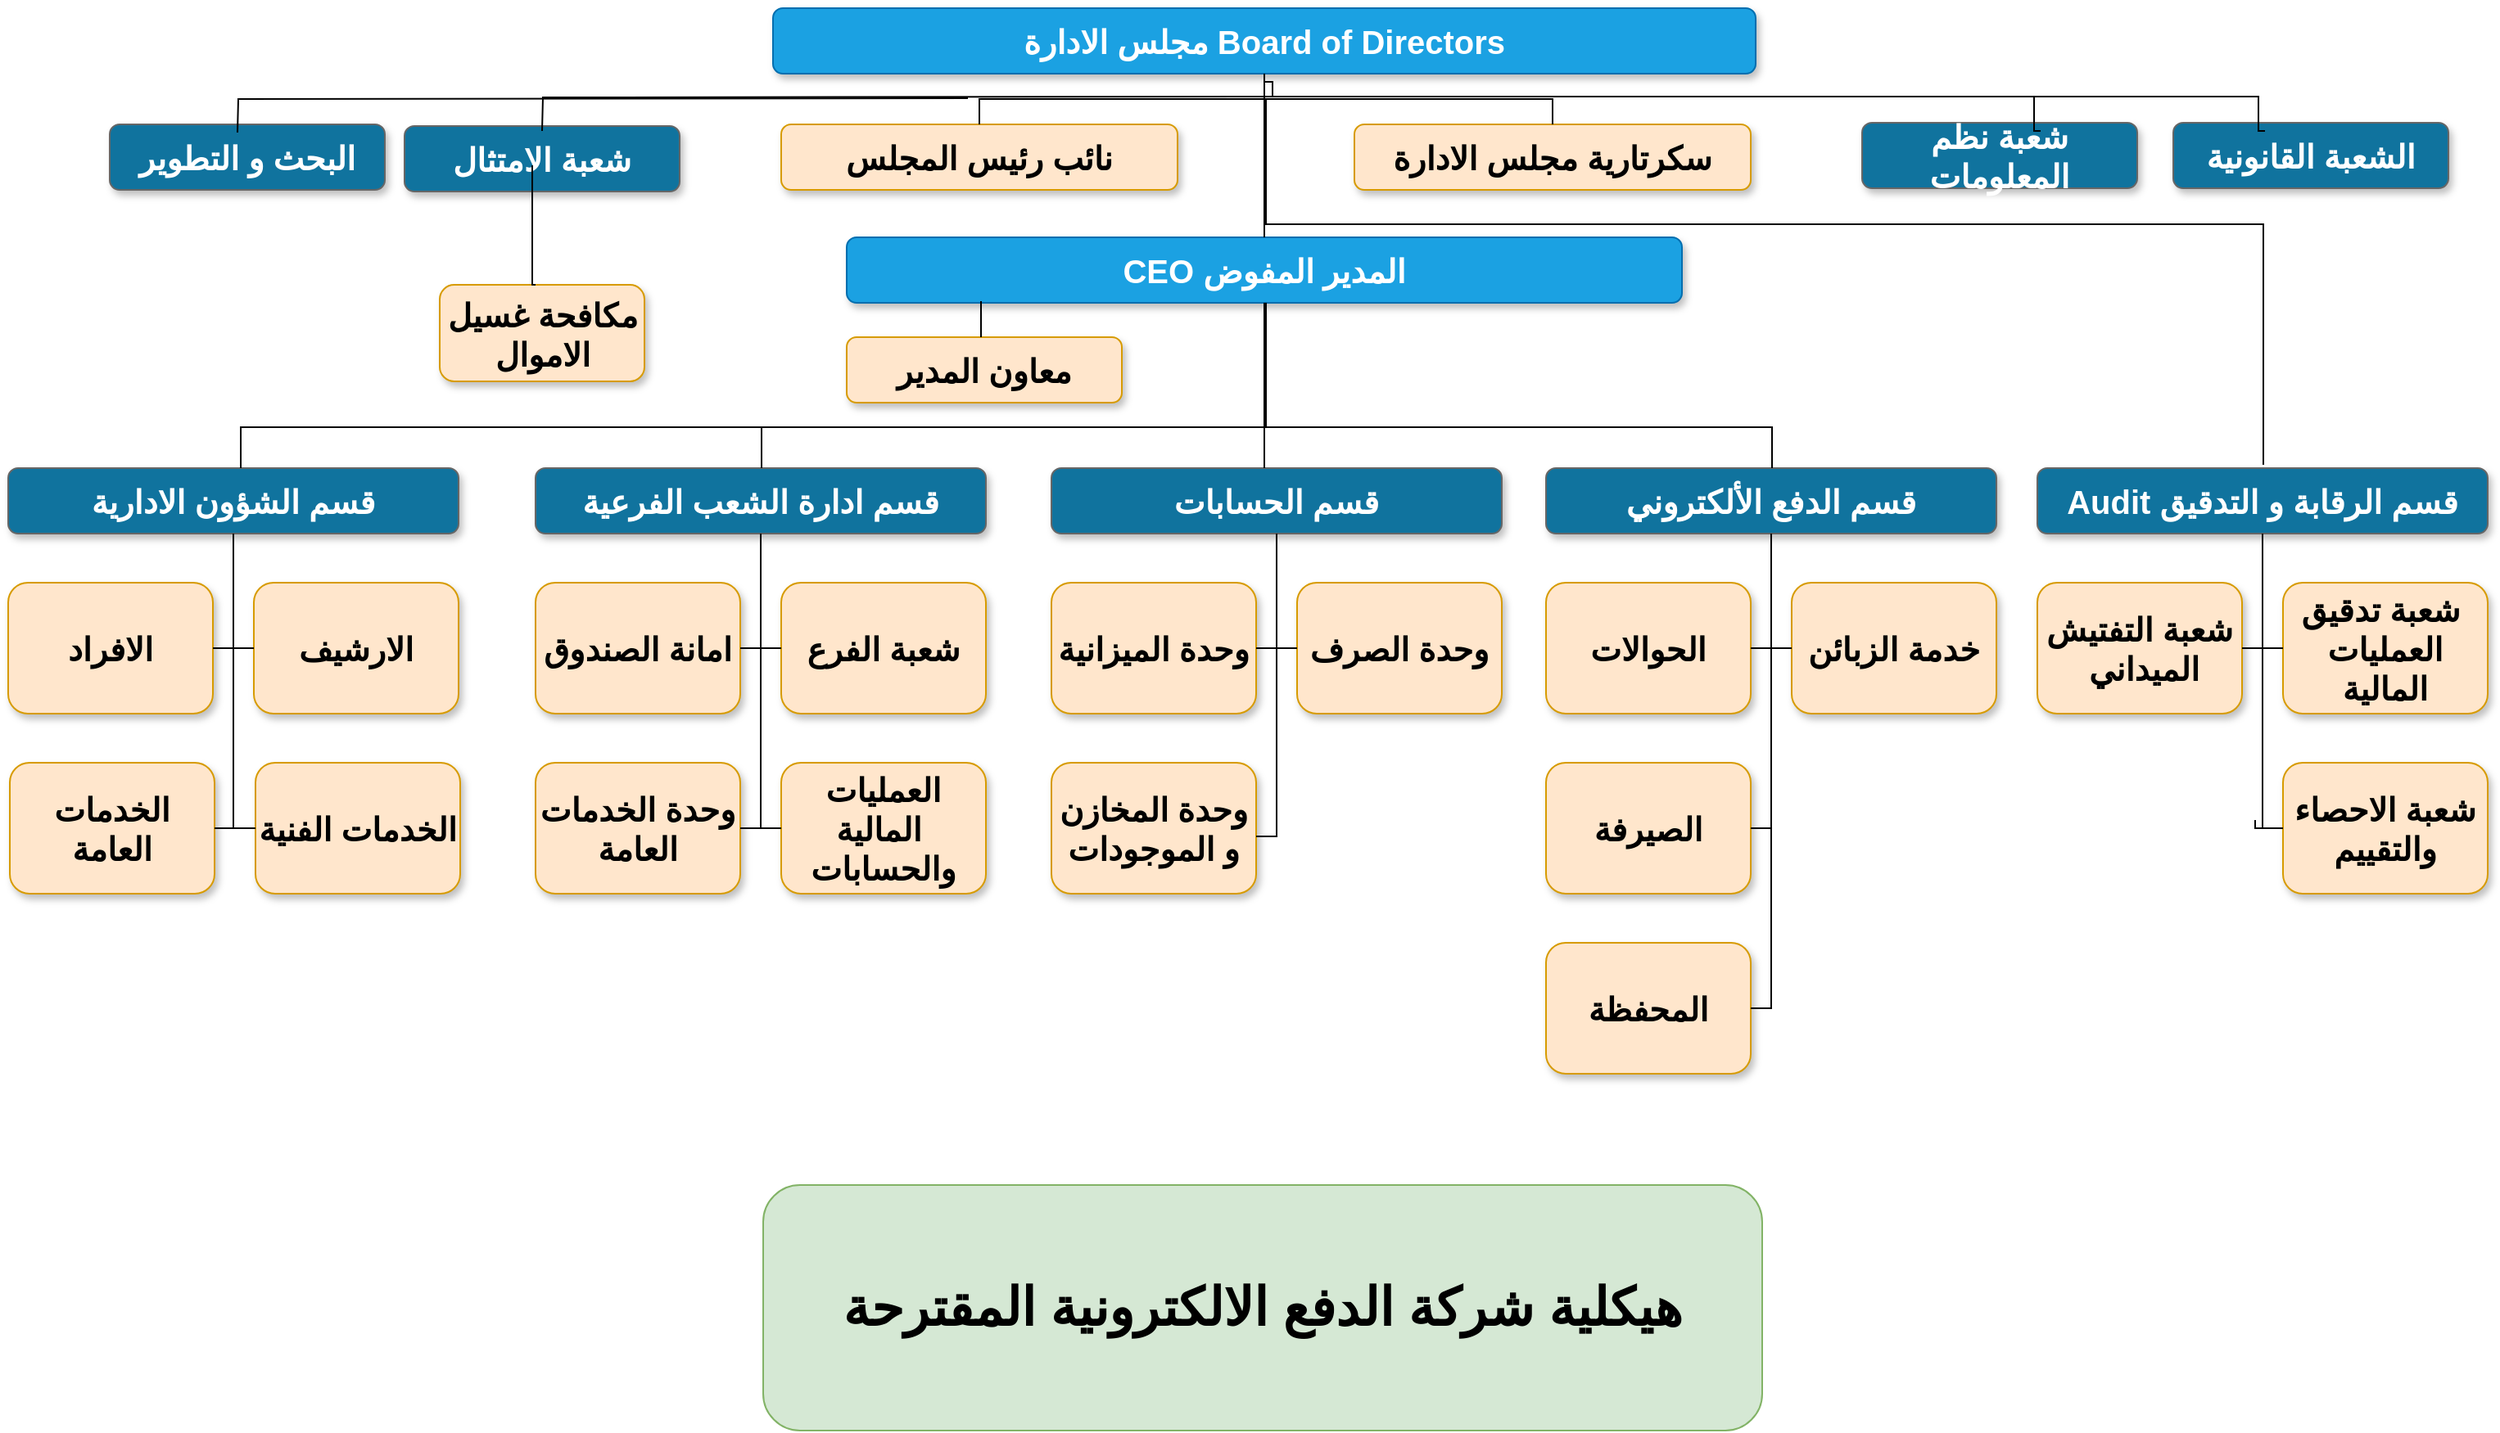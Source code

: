 <mxfile version="23.1.5" type="github">
  <diagram name="Page-1" id="b98fa263-6416-c6ec-5b7d-78bf54ef71d0">
    <mxGraphModel dx="1687" dy="868" grid="1" gridSize="10" guides="1" tooltips="1" connect="1" arrows="1" fold="1" page="1" pageScale="1.5" pageWidth="1169" pageHeight="826" background="none" math="0" shadow="0">
      <root>
        <mxCell id="0" style=";html=1;" />
        <mxCell id="1" style=";html=1;" parent="0" />
        <mxCell id="303ed1de8c2c98b4-2" value="سكرتارية مجلس الادارة" style="whiteSpace=wrap;html=1;rounded=1;shadow=1;strokeWidth=1;fontSize=20;align=center;fillColor=#ffe6cc;strokeColor=#d79b00;fontStyle=1" parent="1" vertex="1">
          <mxGeometry x="940" y="292" width="242" height="40" as="geometry" />
        </mxCell>
        <mxCell id="303ed1de8c2c98b4-3" value="مجلس الادارة&amp;nbsp;Board of Directors" style="whiteSpace=wrap;html=1;rounded=1;shadow=1;strokeWidth=1;fontSize=20;align=center;fillColor=#1ba1e2;strokeColor=#006EAF;fontColor=#ffffff;fontStyle=1" parent="1" vertex="1">
          <mxGeometry x="585" y="221" width="600" height="40" as="geometry" />
        </mxCell>
        <mxCell id="303ed1de8c2c98b4-4" value="CEO المدير المفوض" style="whiteSpace=wrap;html=1;rounded=1;shadow=1;strokeWidth=1;fontSize=20;align=center;fillColor=#1ba1e2;strokeColor=#006EAF;fontColor=#ffffff;fontStyle=1" parent="1" vertex="1">
          <mxGeometry x="630" y="361" width="510" height="40" as="geometry" />
        </mxCell>
        <mxCell id="303ed1de8c2c98b4-5" value="قسم ادارة الشعب الفرعية" style="whiteSpace=wrap;html=1;rounded=1;shadow=1;strokeWidth=1;fontSize=20;align=center;fillColor=#10739E;strokeColor=#666666;fontColor=#FFFFFF;fontStyle=1" parent="1" vertex="1">
          <mxGeometry x="440" y="502" width="275" height="40" as="geometry" />
        </mxCell>
        <mxCell id="303ed1de8c2c98b4-6" value="قسم الحسابات" style="whiteSpace=wrap;html=1;rounded=1;shadow=1;strokeWidth=1;fontSize=20;align=center;fillColor=#10739E;strokeColor=#666666;fontColor=#FFFFFF;fontStyle=1" parent="1" vertex="1">
          <mxGeometry x="755" y="502" width="275" height="40" as="geometry" />
        </mxCell>
        <mxCell id="303ed1de8c2c98b4-7" value="قسم الشؤون الادارية" style="whiteSpace=wrap;html=1;rounded=1;shadow=1;strokeWidth=1;fontSize=20;align=center;fillColor=#10739E;strokeColor=#666666;fontColor=#FFFFFF;fontStyle=1" parent="1" vertex="1">
          <mxGeometry x="118" y="502" width="275" height="40" as="geometry" />
        </mxCell>
        <mxCell id="303ed1de8c2c98b4-8" value="قسم الدفع الألكتروني" style="whiteSpace=wrap;html=1;rounded=1;shadow=1;strokeWidth=1;fontSize=20;align=center;fillColor=#10739E;strokeColor=#666666;fontColor=#FFFFFF;fontStyle=1" parent="1" vertex="1">
          <mxGeometry x="1057" y="502" width="275" height="40" as="geometry" />
        </mxCell>
        <mxCell id="303ed1de8c2c98b4-9" value="Audit قسم الرقابة و التدقيق" style="whiteSpace=wrap;html=1;rounded=1;shadow=1;strokeWidth=1;fontSize=20;align=center;fillColor=#10739E;strokeColor=#666666;fontColor=#FFFFFF;fontStyle=1" parent="1" vertex="1">
          <mxGeometry x="1357" y="502" width="275" height="40" as="geometry" />
        </mxCell>
        <mxCell id="303ed1de8c2c98b4-10" value="امانة الصندوق" style="whiteSpace=wrap;html=1;rounded=1;shadow=1;strokeWidth=1;fontSize=20;align=center;fillColor=#ffe6cc;strokeColor=#d79b00;fontStyle=1" parent="1" vertex="1">
          <mxGeometry x="440" y="572" width="125" height="80" as="geometry" />
        </mxCell>
        <mxCell id="303ed1de8c2c98b4-12" value="شعبة الفرع" style="whiteSpace=wrap;html=1;rounded=1;shadow=1;strokeWidth=1;fontSize=20;align=center;fillColor=#ffe6cc;strokeColor=#d79b00;fontStyle=1" parent="1" vertex="1">
          <mxGeometry x="590" y="572" width="125" height="80" as="geometry" />
        </mxCell>
        <mxCell id="303ed1de8c2c98b4-13" value="وحدة الميزانية" style="whiteSpace=wrap;html=1;rounded=1;shadow=1;strokeWidth=1;fontSize=20;align=center;fillColor=#ffe6cc;strokeColor=#d79b00;fontStyle=1" parent="1" vertex="1">
          <mxGeometry x="755" y="572" width="125" height="80" as="geometry" />
        </mxCell>
        <mxCell id="303ed1de8c2c98b4-14" value="&lt;span style=&quot;font-size: 20px;&quot;&gt;وحدة الصرف&lt;/span&gt;" style="whiteSpace=wrap;html=1;rounded=1;shadow=1;strokeWidth=1;fontSize=20;align=center;fillColor=#ffe6cc;strokeColor=#d79b00;fontStyle=1" parent="1" vertex="1">
          <mxGeometry x="905" y="572" width="125" height="80" as="geometry" />
        </mxCell>
        <mxCell id="303ed1de8c2c98b4-15" value="الافراد" style="whiteSpace=wrap;html=1;rounded=1;shadow=1;strokeWidth=1;fontSize=20;align=center;fillColor=#ffe6cc;strokeColor=#d79b00;fontStyle=1" parent="1" vertex="1">
          <mxGeometry x="118" y="572" width="125" height="80" as="geometry" />
        </mxCell>
        <mxCell id="303ed1de8c2c98b4-16" value="الارشيف" style="whiteSpace=wrap;html=1;rounded=1;shadow=1;strokeWidth=1;fontSize=20;align=center;fillColor=#ffe6cc;strokeColor=#d79b00;fontStyle=1" parent="1" vertex="1">
          <mxGeometry x="268" y="572" width="125" height="80" as="geometry" />
        </mxCell>
        <mxCell id="303ed1de8c2c98b4-17" value="الحوالات" style="whiteSpace=wrap;html=1;rounded=1;shadow=1;strokeWidth=1;fontSize=20;align=center;fillColor=#ffe6cc;strokeColor=#d79b00;fontStyle=1" parent="1" vertex="1">
          <mxGeometry x="1057" y="572" width="125" height="80" as="geometry" />
        </mxCell>
        <mxCell id="303ed1de8c2c98b4-18" value="خدمة الزبائن" style="whiteSpace=wrap;html=1;rounded=1;shadow=1;strokeWidth=1;fontSize=20;align=center;fillColor=#ffe6cc;strokeColor=#d79b00;fontStyle=1" parent="1" vertex="1">
          <mxGeometry x="1207" y="572" width="125" height="80" as="geometry" />
        </mxCell>
        <mxCell id="303ed1de8c2c98b4-19" value="شعبة التفتيش&lt;br style=&quot;font-size: 20px;&quot;&gt;&amp;nbsp;الميداني" style="whiteSpace=wrap;html=1;rounded=1;shadow=1;strokeWidth=1;fontSize=20;align=center;fillColor=#ffe6cc;strokeColor=#d79b00;fontStyle=1" parent="1" vertex="1">
          <mxGeometry x="1357" y="572" width="125" height="80" as="geometry" />
        </mxCell>
        <mxCell id="303ed1de8c2c98b4-20" value="شعبة تدقيق&amp;nbsp;&lt;br style=&quot;font-size: 20px;&quot;&gt;العمليات المالية" style="whiteSpace=wrap;html=1;rounded=1;shadow=1;strokeWidth=1;fontSize=20;align=center;fillColor=#ffe6cc;strokeColor=#d79b00;fontStyle=1" parent="1" vertex="1">
          <mxGeometry x="1507" y="572" width="125" height="80" as="geometry" />
        </mxCell>
        <mxCell id="303ed1de8c2c98b4-21" value="وحدة الخدمات العامة" style="whiteSpace=wrap;html=1;rounded=1;shadow=1;strokeWidth=1;fontSize=20;align=center;fillColor=#ffe6cc;strokeColor=#d79b00;fontStyle=1" parent="1" vertex="1">
          <mxGeometry x="440" y="682" width="125" height="80" as="geometry" />
        </mxCell>
        <mxCell id="303ed1de8c2c98b4-22" value="العمليات المالية&amp;nbsp;&lt;br style=&quot;font-size: 20px;&quot;&gt;والحسابات" style="whiteSpace=wrap;html=1;rounded=1;shadow=1;strokeWidth=1;fontSize=20;align=center;fillColor=#ffe6cc;strokeColor=#d79b00;fontStyle=1" parent="1" vertex="1">
          <mxGeometry x="590" y="682" width="125" height="80" as="geometry" />
        </mxCell>
        <mxCell id="303ed1de8c2c98b4-24" value="&lt;span style=&quot;font-size: 20px;&quot;&gt;وحدة المخازن&lt;br style=&quot;font-size: 20px;&quot;&gt;و الموجودات&lt;br style=&quot;font-size: 20px;&quot;&gt;&lt;/span&gt;" style="whiteSpace=wrap;html=1;rounded=1;shadow=1;strokeWidth=1;fontSize=20;align=center;fillColor=#ffe6cc;strokeColor=#d79b00;fontStyle=1" parent="1" vertex="1">
          <mxGeometry x="755" y="682" width="125" height="80" as="geometry" />
        </mxCell>
        <mxCell id="303ed1de8c2c98b4-27" value="الصيرفة" style="whiteSpace=wrap;html=1;rounded=1;shadow=1;strokeWidth=1;fontSize=20;align=center;fillColor=#ffe6cc;strokeColor=#d79b00;fontStyle=1" parent="1" vertex="1">
          <mxGeometry x="1057" y="682" width="125" height="80" as="geometry" />
        </mxCell>
        <mxCell id="303ed1de8c2c98b4-30" value="&lt;span style=&quot;font-size: 20px;&quot;&gt;شعبة الاحصاء&lt;br style=&quot;font-size: 20px;&quot;&gt;والتقييم&lt;br style=&quot;font-size: 20px;&quot;&gt;&lt;/span&gt;" style="whiteSpace=wrap;html=1;rounded=1;shadow=1;strokeWidth=1;fontSize=20;align=center;fillColor=#ffe6cc;strokeColor=#d79b00;fontStyle=1" parent="1" vertex="1">
          <mxGeometry x="1507" y="682" width="125" height="80" as="geometry" />
        </mxCell>
        <mxCell id="303ed1de8c2c98b4-37" value="&lt;span style=&quot;font-size: 20px;&quot;&gt;المحفظة&lt;/span&gt;" style="whiteSpace=wrap;html=1;rounded=1;shadow=1;strokeWidth=1;fontSize=20;align=center;fillColor=#ffe6cc;strokeColor=#d79b00;fontStyle=1" parent="1" vertex="1">
          <mxGeometry x="1057" y="792" width="125" height="80" as="geometry" />
        </mxCell>
        <mxCell id="303ed1de8c2c98b4-69" value="الخدمات العامة" style="whiteSpace=wrap;html=1;rounded=1;shadow=1;strokeWidth=1;fontSize=20;align=center;fillColor=#ffe6cc;strokeColor=#d79b00;fontStyle=1" parent="1" vertex="1">
          <mxGeometry x="119" y="682" width="125" height="80" as="geometry" />
        </mxCell>
        <mxCell id="303ed1de8c2c98b4-70" value="الخدمات الفنية" style="whiteSpace=wrap;html=1;rounded=1;shadow=1;strokeWidth=1;fontSize=20;align=center;fillColor=#ffe6cc;strokeColor=#d79b00;fontStyle=1" parent="1" vertex="1">
          <mxGeometry x="269" y="682" width="125" height="80" as="geometry" />
        </mxCell>
        <mxCell id="303ed1de8c2c98b4-72" value="نائب رئيس المجلس" style="whiteSpace=wrap;html=1;rounded=1;shadow=1;strokeWidth=1;fontSize=20;align=center;fillColor=#ffe6cc;strokeColor=#d79b00;fontStyle=1" parent="1" vertex="1">
          <mxGeometry x="590" y="292" width="242" height="40" as="geometry" />
        </mxCell>
        <mxCell id="303ed1de8c2c98b4-77" style="edgeStyle=orthogonalEdgeStyle;html=1;startSize=6;endFill=0;endSize=6;strokeWidth=1;fontSize=20;rounded=0;endArrow=none;fontStyle=1" parent="1" source="303ed1de8c2c98b4-72" target="303ed1de8c2c98b4-3" edge="1">
          <mxGeometry relative="1" as="geometry" />
        </mxCell>
        <mxCell id="303ed1de8c2c98b4-78" style="edgeStyle=orthogonalEdgeStyle;html=1;startSize=6;endFill=0;endSize=6;strokeWidth=1;fontSize=20;rounded=0;endArrow=none;fontStyle=1" parent="1" source="303ed1de8c2c98b4-2" target="303ed1de8c2c98b4-3" edge="1">
          <mxGeometry relative="1" as="geometry" />
        </mxCell>
        <mxCell id="303ed1de8c2c98b4-79" style="edgeStyle=orthogonalEdgeStyle;html=1;startSize=6;endFill=0;endSize=6;strokeWidth=1;fontSize=20;rounded=0;endArrow=none;fontStyle=1" parent="1" source="303ed1de8c2c98b4-3" target="303ed1de8c2c98b4-4" edge="1">
          <mxGeometry relative="1" as="geometry" />
        </mxCell>
        <mxCell id="303ed1de8c2c98b4-80" style="edgeStyle=orthogonalEdgeStyle;html=1;startSize=6;endFill=0;endSize=6;strokeWidth=1;fontSize=20;rounded=0;endArrow=none;fontStyle=1" parent="1" source="303ed1de8c2c98b4-4" target="303ed1de8c2c98b4-5" edge="1">
          <mxGeometry relative="1" as="geometry">
            <Array as="points">
              <mxPoint x="886" y="477" />
              <mxPoint x="578" y="477" />
            </Array>
          </mxGeometry>
        </mxCell>
        <mxCell id="303ed1de8c2c98b4-81" style="edgeStyle=elbowEdgeStyle;html=1;startSize=6;endFill=0;endSize=6;strokeWidth=1;fontSize=20;rounded=0;endArrow=none;fontStyle=1" parent="1" source="303ed1de8c2c98b4-4" target="303ed1de8c2c98b4-6" edge="1">
          <mxGeometry relative="1" as="geometry">
            <Array as="points">
              <mxPoint x="885" y="482" />
            </Array>
          </mxGeometry>
        </mxCell>
        <mxCell id="303ed1de8c2c98b4-82" style="edgeStyle=orthogonalEdgeStyle;html=1;startSize=6;endFill=0;endSize=6;strokeWidth=1;fontSize=20;rounded=0;endArrow=none;exitX=0.5;exitY=1;fontStyle=1" parent="1" source="303ed1de8c2c98b4-4" target="303ed1de8c2c98b4-7" edge="1">
          <mxGeometry relative="1" as="geometry">
            <Array as="points">
              <mxPoint x="885" y="477" />
              <mxPoint x="260" y="477" />
            </Array>
          </mxGeometry>
        </mxCell>
        <mxCell id="303ed1de8c2c98b4-83" style="edgeStyle=orthogonalEdgeStyle;html=1;startSize=6;endFill=0;endSize=6;strokeWidth=1;fontSize=20;rounded=0;endArrow=none;fontStyle=1" parent="1" source="303ed1de8c2c98b4-4" target="303ed1de8c2c98b4-8" edge="1">
          <mxGeometry relative="1" as="geometry">
            <Array as="points">
              <mxPoint x="885" y="477" />
              <mxPoint x="1195" y="477" />
            </Array>
          </mxGeometry>
        </mxCell>
        <mxCell id="303ed1de8c2c98b4-84" style="edgeStyle=orthogonalEdgeStyle;html=1;startSize=6;endFill=0;endSize=6;strokeWidth=1;fontSize=20;rounded=0;endArrow=none;fontStyle=1" parent="1" edge="1">
          <mxGeometry relative="1" as="geometry">
            <Array as="points">
              <mxPoint x="886" y="353" />
              <mxPoint x="1495" y="353" />
            </Array>
            <mxPoint x="886" y="277.0" as="sourcePoint" />
            <mxPoint x="1495" y="500" as="targetPoint" />
          </mxGeometry>
        </mxCell>
        <mxCell id="303ed1de8c2c98b4-85" style="edgeStyle=orthogonalEdgeStyle;html=1;startSize=6;endFill=0;endSize=6;strokeWidth=1;fontSize=20;rounded=0;entryX=1;entryY=0.5;endArrow=none;fontStyle=1" parent="1" source="303ed1de8c2c98b4-5" target="303ed1de8c2c98b4-10" edge="1">
          <mxGeometry relative="1" as="geometry">
            <Array as="points">
              <mxPoint x="578" y="612" />
            </Array>
          </mxGeometry>
        </mxCell>
        <mxCell id="303ed1de8c2c98b4-86" style="edgeStyle=orthogonalEdgeStyle;html=1;startSize=6;endFill=0;endSize=6;strokeWidth=1;fontSize=20;rounded=0;entryX=1;entryY=0.5;endArrow=none;fontStyle=1" parent="1" source="303ed1de8c2c98b4-5" target="303ed1de8c2c98b4-21" edge="1">
          <mxGeometry relative="1" as="geometry">
            <Array as="points">
              <mxPoint x="578" y="722" />
            </Array>
          </mxGeometry>
        </mxCell>
        <mxCell id="303ed1de8c2c98b4-89" style="edgeStyle=orthogonalEdgeStyle;html=1;startSize=6;endFill=0;endSize=6;strokeWidth=1;fontSize=20;rounded=0;entryX=0;entryY=0.5;endArrow=none;fontStyle=1" parent="1" source="303ed1de8c2c98b4-5" target="303ed1de8c2c98b4-12" edge="1">
          <mxGeometry relative="1" as="geometry">
            <Array as="points">
              <mxPoint x="578" y="612" />
            </Array>
          </mxGeometry>
        </mxCell>
        <mxCell id="303ed1de8c2c98b4-90" style="edgeStyle=orthogonalEdgeStyle;html=1;startSize=6;endFill=0;endSize=6;strokeWidth=1;fontSize=20;rounded=0;entryX=0;entryY=0.5;endArrow=none;fontStyle=1" parent="1" source="303ed1de8c2c98b4-5" target="303ed1de8c2c98b4-22" edge="1">
          <mxGeometry relative="1" as="geometry">
            <Array as="points">
              <mxPoint x="578" y="722" />
            </Array>
          </mxGeometry>
        </mxCell>
        <mxCell id="303ed1de8c2c98b4-92" style="edgeStyle=orthogonalEdgeStyle;html=1;startSize=6;endFill=0;endSize=6;strokeWidth=1;fontSize=20;rounded=0;endArrow=none;entryX=1;entryY=0.5;fontStyle=1" parent="1" source="303ed1de8c2c98b4-6" target="303ed1de8c2c98b4-13" edge="1">
          <mxGeometry relative="1" as="geometry">
            <Array as="points">
              <mxPoint x="892" y="612" />
            </Array>
          </mxGeometry>
        </mxCell>
        <mxCell id="303ed1de8c2c98b4-95" style="edgeStyle=orthogonalEdgeStyle;html=1;startSize=6;endFill=0;endSize=6;strokeWidth=1;fontSize=20;rounded=0;endArrow=none;fontStyle=1" parent="1" source="303ed1de8c2c98b4-6" edge="1">
          <mxGeometry relative="1" as="geometry">
            <Array as="points">
              <mxPoint x="893" y="727" />
            </Array>
            <mxPoint x="880" y="727" as="targetPoint" />
          </mxGeometry>
        </mxCell>
        <mxCell id="303ed1de8c2c98b4-96" style="edgeStyle=orthogonalEdgeStyle;html=1;startSize=6;endFill=0;endSize=6;strokeWidth=1;fontSize=20;rounded=0;endArrow=none;entryX=0;entryY=0.5;fontStyle=1" parent="1" source="303ed1de8c2c98b4-6" target="303ed1de8c2c98b4-14" edge="1">
          <mxGeometry relative="1" as="geometry">
            <Array as="points">
              <mxPoint x="892" y="612" />
            </Array>
          </mxGeometry>
        </mxCell>
        <mxCell id="303ed1de8c2c98b4-99" style="edgeStyle=orthogonalEdgeStyle;html=1;startSize=6;endFill=0;endSize=6;strokeWidth=1;fontSize=20;rounded=0;endArrow=none;entryX=1;entryY=0.5;fontStyle=1" parent="1" source="303ed1de8c2c98b4-7" target="303ed1de8c2c98b4-15" edge="1">
          <mxGeometry relative="1" as="geometry">
            <Array as="points">
              <mxPoint x="255" y="612" />
            </Array>
          </mxGeometry>
        </mxCell>
        <mxCell id="303ed1de8c2c98b4-100" style="edgeStyle=orthogonalEdgeStyle;html=1;startSize=6;endFill=0;endSize=6;strokeWidth=1;fontSize=20;rounded=0;endArrow=none;entryX=1;entryY=0.5;fontStyle=1" parent="1" source="303ed1de8c2c98b4-7" target="303ed1de8c2c98b4-69" edge="1">
          <mxGeometry relative="1" as="geometry">
            <Array as="points">
              <mxPoint x="255" y="722" />
            </Array>
          </mxGeometry>
        </mxCell>
        <mxCell id="303ed1de8c2c98b4-101" style="edgeStyle=orthogonalEdgeStyle;html=1;startSize=6;endFill=0;endSize=6;strokeWidth=1;fontSize=20;rounded=0;endArrow=none;entryX=0;entryY=0.5;fontStyle=1" parent="1" source="303ed1de8c2c98b4-7" target="303ed1de8c2c98b4-16" edge="1">
          <mxGeometry relative="1" as="geometry">
            <Array as="points">
              <mxPoint x="255" y="612" />
            </Array>
          </mxGeometry>
        </mxCell>
        <mxCell id="303ed1de8c2c98b4-102" style="edgeStyle=orthogonalEdgeStyle;html=1;startSize=6;endFill=0;endSize=6;strokeWidth=1;fontSize=20;rounded=0;endArrow=none;entryX=0;entryY=0.5;fontStyle=1" parent="1" source="303ed1de8c2c98b4-7" target="303ed1de8c2c98b4-70" edge="1">
          <mxGeometry relative="1" as="geometry">
            <Array as="points">
              <mxPoint x="255" y="722" />
            </Array>
          </mxGeometry>
        </mxCell>
        <mxCell id="303ed1de8c2c98b4-103" style="edgeStyle=orthogonalEdgeStyle;html=1;startSize=6;endFill=0;endSize=6;strokeWidth=1;fontSize=20;rounded=0;endArrow=none;entryX=1;entryY=0.5;fontStyle=1" parent="1" source="303ed1de8c2c98b4-8" target="303ed1de8c2c98b4-17" edge="1">
          <mxGeometry relative="1" as="geometry">
            <Array as="points">
              <mxPoint x="1195" y="612" />
            </Array>
          </mxGeometry>
        </mxCell>
        <mxCell id="303ed1de8c2c98b4-104" style="edgeStyle=orthogonalEdgeStyle;html=1;startSize=6;endFill=0;endSize=6;strokeWidth=1;fontSize=20;rounded=0;endArrow=none;entryX=0;entryY=0.5;fontStyle=1" parent="1" source="303ed1de8c2c98b4-8" target="303ed1de8c2c98b4-18" edge="1">
          <mxGeometry relative="1" as="geometry">
            <Array as="points">
              <mxPoint x="1195" y="612" />
            </Array>
          </mxGeometry>
        </mxCell>
        <mxCell id="303ed1de8c2c98b4-105" style="edgeStyle=orthogonalEdgeStyle;html=1;startSize=6;endFill=0;endSize=6;strokeWidth=1;fontSize=20;rounded=0;endArrow=none;entryX=1;entryY=0.5;fontStyle=1" parent="1" source="303ed1de8c2c98b4-8" target="303ed1de8c2c98b4-27" edge="1">
          <mxGeometry relative="1" as="geometry">
            <Array as="points">
              <mxPoint x="1195" y="722" />
            </Array>
          </mxGeometry>
        </mxCell>
        <mxCell id="303ed1de8c2c98b4-106" style="edgeStyle=orthogonalEdgeStyle;html=1;startSize=6;endFill=0;endSize=6;strokeWidth=1;fontSize=20;rounded=0;endArrow=none;entryX=1;entryY=0.5;fontStyle=1" parent="1" source="303ed1de8c2c98b4-8" target="303ed1de8c2c98b4-37" edge="1">
          <mxGeometry relative="1" as="geometry">
            <Array as="points">
              <mxPoint x="1195" y="832" />
            </Array>
          </mxGeometry>
        </mxCell>
        <mxCell id="303ed1de8c2c98b4-109" style="edgeStyle=orthogonalEdgeStyle;html=1;startSize=6;endFill=0;endSize=6;strokeWidth=1;fontSize=20;rounded=0;endArrow=none;entryX=1;entryY=0.5;fontStyle=1" parent="1" source="303ed1de8c2c98b4-9" target="303ed1de8c2c98b4-19" edge="1">
          <mxGeometry relative="1" as="geometry">
            <Array as="points">
              <mxPoint x="1495" y="612" />
            </Array>
          </mxGeometry>
        </mxCell>
        <mxCell id="303ed1de8c2c98b4-110" style="edgeStyle=orthogonalEdgeStyle;html=1;startSize=6;endFill=0;endSize=6;strokeWidth=1;fontSize=20;rounded=0;endArrow=none;fontStyle=1" parent="1" edge="1">
          <mxGeometry relative="1" as="geometry">
            <Array as="points">
              <mxPoint x="1495" y="722" />
            </Array>
            <mxPoint x="1494.5" y="542" as="sourcePoint" />
            <mxPoint x="1490" y="717" as="targetPoint" />
          </mxGeometry>
        </mxCell>
        <mxCell id="303ed1de8c2c98b4-114" style="edgeStyle=orthogonalEdgeStyle;html=1;startSize=6;endFill=0;endSize=6;strokeWidth=1;fontSize=20;rounded=0;endArrow=none;entryX=0;entryY=0.5;fontStyle=1" parent="1" source="303ed1de8c2c98b4-9" target="303ed1de8c2c98b4-20" edge="1">
          <mxGeometry relative="1" as="geometry">
            <Array as="points">
              <mxPoint x="1495" y="612" />
            </Array>
          </mxGeometry>
        </mxCell>
        <mxCell id="303ed1de8c2c98b4-115" style="edgeStyle=orthogonalEdgeStyle;html=1;startSize=6;endFill=0;endSize=6;strokeWidth=1;fontSize=20;rounded=0;endArrow=none;entryX=0;entryY=0.5;fontStyle=1" parent="1" source="303ed1de8c2c98b4-9" target="303ed1de8c2c98b4-30" edge="1">
          <mxGeometry relative="1" as="geometry">
            <Array as="points">
              <mxPoint x="1495" y="722" />
            </Array>
          </mxGeometry>
        </mxCell>
        <mxCell id="sYHag_COW_j3LeGAnEDF-1" value="شعبة نظم المعلومات" style="whiteSpace=wrap;html=1;rounded=1;shadow=1;strokeWidth=1;fontSize=20;align=center;fillColor=#10739E;strokeColor=#666666;fontColor=#FFFFFF;fontStyle=1" vertex="1" parent="1">
          <mxGeometry x="1250" y="291" width="168" height="40" as="geometry" />
        </mxCell>
        <mxCell id="sYHag_COW_j3LeGAnEDF-2" value="الشعبة القانونية" style="whiteSpace=wrap;html=1;rounded=1;shadow=1;strokeWidth=1;fontSize=20;align=center;fillColor=#10739E;strokeColor=#666666;fontColor=#FFFFFF;fontStyle=1" vertex="1" parent="1">
          <mxGeometry x="1440" y="291" width="168" height="40" as="geometry" />
        </mxCell>
        <mxCell id="sYHag_COW_j3LeGAnEDF-3" value="شعبة الامتثال" style="whiteSpace=wrap;html=1;rounded=1;shadow=1;strokeWidth=1;fontSize=20;align=center;fillColor=#10739E;strokeColor=#666666;fontColor=#FFFFFF;fontStyle=1" vertex="1" parent="1">
          <mxGeometry x="360" y="293" width="168" height="40" as="geometry" />
        </mxCell>
        <mxCell id="sYHag_COW_j3LeGAnEDF-4" value="البحث و التطوير" style="whiteSpace=wrap;html=1;rounded=1;shadow=1;strokeWidth=1;fontSize=20;align=center;fillColor=#10739E;strokeColor=#666666;fontColor=#FFFFFF;fontStyle=1" vertex="1" parent="1">
          <mxGeometry x="180" y="292" width="168" height="40" as="geometry" />
        </mxCell>
        <mxCell id="sYHag_COW_j3LeGAnEDF-5" value="هيكلية شركة الدفع الالكترونية المقترحة" style="rounded=1;whiteSpace=wrap;html=1;strokeWidth=1;fontStyle=1;fontSize=32;fillColor=#d5e8d4;strokeColor=#82b366;" vertex="1" parent="1">
          <mxGeometry x="579" y="940" width="610" height="150" as="geometry" />
        </mxCell>
        <mxCell id="sYHag_COW_j3LeGAnEDF-6" value="معاون المدير" style="whiteSpace=wrap;html=1;rounded=1;shadow=1;strokeWidth=1;fontSize=20;align=center;fillColor=#ffe6cc;strokeColor=#d79b00;fontStyle=1" vertex="1" parent="1">
          <mxGeometry x="630" y="422" width="168" height="40" as="geometry" />
        </mxCell>
        <mxCell id="sYHag_COW_j3LeGAnEDF-7" value="مكافحة غسيل&lt;br style=&quot;font-size: 20px;&quot;&gt;الاموال" style="whiteSpace=wrap;html=1;rounded=1;shadow=1;strokeWidth=1;fontSize=20;align=center;fillColor=#ffe6cc;strokeColor=#d79b00;fontStyle=1" vertex="1" parent="1">
          <mxGeometry x="381.5" y="390" width="125" height="59" as="geometry" />
        </mxCell>
        <mxCell id="sYHag_COW_j3LeGAnEDF-8" style="edgeStyle=orthogonalEdgeStyle;html=1;startSize=6;endFill=0;endSize=6;strokeWidth=1;fontSize=20;rounded=0;endArrow=none;fontStyle=1;exitX=0.5;exitY=0;exitDx=0;exitDy=0;" edge="1" parent="1">
          <mxGeometry relative="1" as="geometry">
            <mxPoint x="1496" y="296" as="sourcePoint" />
            <mxPoint x="885" y="266" as="targetPoint" />
            <Array as="points">
              <mxPoint x="1492" y="296" />
              <mxPoint x="1492" y="275" />
              <mxPoint x="885" y="275" />
            </Array>
          </mxGeometry>
        </mxCell>
        <mxCell id="sYHag_COW_j3LeGAnEDF-9" style="edgeStyle=orthogonalEdgeStyle;html=1;startSize=6;endFill=0;endSize=6;strokeWidth=1;fontSize=20;rounded=0;endArrow=none;fontStyle=1;exitX=0.5;exitY=0;exitDx=0;exitDy=0;entryX=0.5;entryY=1;entryDx=0;entryDy=0;" edge="1" parent="1" target="303ed1de8c2c98b4-3">
          <mxGeometry relative="1" as="geometry">
            <mxPoint x="1359" y="296" as="sourcePoint" />
            <mxPoint x="748" y="266" as="targetPoint" />
            <Array as="points">
              <mxPoint x="1355" y="296" />
              <mxPoint x="1355" y="275" />
              <mxPoint x="890" y="275" />
              <mxPoint x="890" y="266" />
              <mxPoint x="885" y="266" />
            </Array>
          </mxGeometry>
        </mxCell>
        <mxCell id="sYHag_COW_j3LeGAnEDF-10" style="edgeStyle=orthogonalEdgeStyle;html=1;startSize=6;endFill=0;endSize=6;strokeWidth=1;fontSize=20;rounded=0;endArrow=none;fontStyle=1;entryX=0.5;entryY=0;entryDx=0;entryDy=0;" edge="1" parent="1">
          <mxGeometry relative="1" as="geometry">
            <mxPoint x="890" y="275" as="sourcePoint" />
            <mxPoint x="444" y="296" as="targetPoint" />
          </mxGeometry>
        </mxCell>
        <mxCell id="sYHag_COW_j3LeGAnEDF-11" style="edgeStyle=orthogonalEdgeStyle;html=1;startSize=6;endFill=0;endSize=6;strokeWidth=1;fontSize=20;rounded=0;endArrow=none;fontStyle=1;entryX=0.5;entryY=0;entryDx=0;entryDy=0;" edge="1" parent="1">
          <mxGeometry relative="1" as="geometry">
            <mxPoint x="704" y="276" as="sourcePoint" />
            <mxPoint x="258" y="297" as="targetPoint" />
          </mxGeometry>
        </mxCell>
        <mxCell id="sYHag_COW_j3LeGAnEDF-12" style="edgeStyle=orthogonalEdgeStyle;html=1;startSize=6;endFill=0;endSize=6;strokeWidth=1;fontSize=20;rounded=0;endArrow=none;fontStyle=1" edge="1" parent="1">
          <mxGeometry relative="1" as="geometry">
            <Array as="points">
              <mxPoint x="438" y="389.94" />
            </Array>
            <mxPoint x="438" y="316.94" as="sourcePoint" />
            <mxPoint x="440" y="389.94" as="targetPoint" />
          </mxGeometry>
        </mxCell>
        <mxCell id="sYHag_COW_j3LeGAnEDF-15" value="" style="endArrow=none;html=1;rounded=0;exitX=0.488;exitY=0;exitDx=0;exitDy=0;exitPerimeter=0;" edge="1" parent="1" source="sYHag_COW_j3LeGAnEDF-6">
          <mxGeometry width="50" height="50" relative="1" as="geometry">
            <mxPoint x="706" y="422" as="sourcePoint" />
            <mxPoint x="712" y="400" as="targetPoint" />
          </mxGeometry>
        </mxCell>
      </root>
    </mxGraphModel>
  </diagram>
</mxfile>
